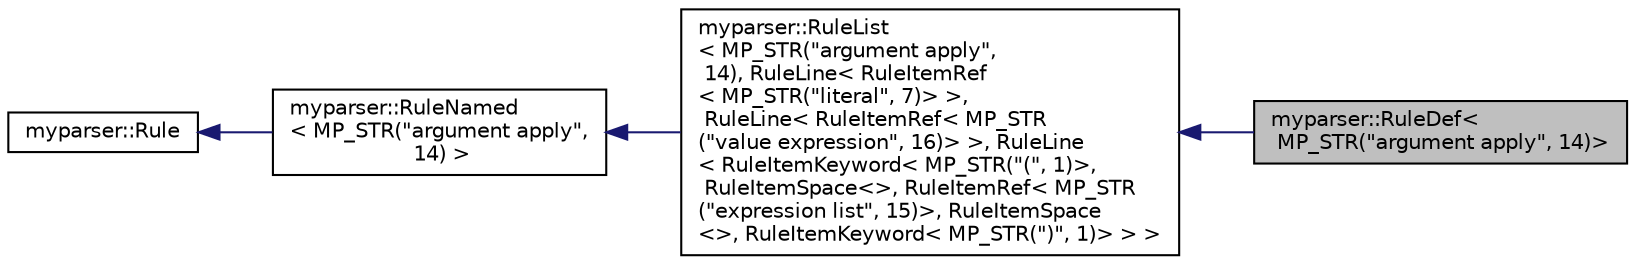 digraph "myparser::RuleDef&lt; MP_STR(&quot;argument apply&quot;, 14)&gt;"
{
  edge [fontname="Helvetica",fontsize="10",labelfontname="Helvetica",labelfontsize="10"];
  node [fontname="Helvetica",fontsize="10",shape=record];
  rankdir="LR";
  Node1 [label="myparser::RuleDef\<\l MP_STR(\"argument apply\", 14)\>",height=0.2,width=0.4,color="black", fillcolor="grey75", style="filled" fontcolor="black"];
  Node2 -> Node1 [dir="back",color="midnightblue",fontsize="10",style="solid",fontname="Helvetica"];
  Node2 [label="myparser::RuleList\l\< MP_STR(\"argument apply\",\l 14), RuleLine\< RuleItemRef\l\< MP_STR(\"literal\", 7)\> \>,\l RuleLine\< RuleItemRef\< MP_STR\l(\"value expression\", 16)\> \>, RuleLine\l\< RuleItemKeyword\< MP_STR(\"(\", 1)\>,\l RuleItemSpace\<\>, RuleItemRef\< MP_STR\l(\"expression list\", 15)\>, RuleItemSpace\l\<\>, RuleItemKeyword\< MP_STR(\")\", 1)\> \> \>",height=0.2,width=0.4,color="black", fillcolor="white", style="filled",URL="$classmyparser_1_1RuleList.html"];
  Node3 -> Node2 [dir="back",color="midnightblue",fontsize="10",style="solid",fontname="Helvetica"];
  Node3 [label="myparser::RuleNamed\l\< MP_STR(\"argument apply\",\l 14) \>",height=0.2,width=0.4,color="black", fillcolor="white", style="filled",URL="$classmyparser_1_1RuleNamed.html"];
  Node4 -> Node3 [dir="back",color="midnightblue",fontsize="10",style="solid",fontname="Helvetica"];
  Node4 [label="myparser::Rule",height=0.2,width=0.4,color="black", fillcolor="white", style="filled",URL="$classmyparser_1_1Rule.html"];
}
